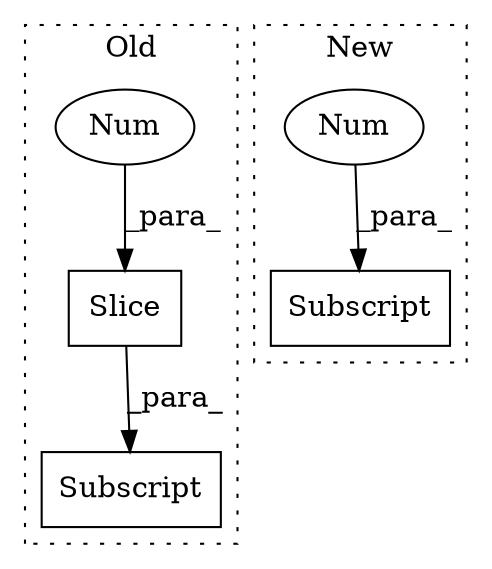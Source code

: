 digraph G {
subgraph cluster0 {
1 [label="Slice" a="80" s="6750" l="4" shape="box"];
3 [label="Num" a="76" s="6751" l="3" shape="ellipse"];
4 [label="Subscript" a="63" s="6743,0" l="12,0" shape="box"];
label = "Old";
style="dotted";
}
subgraph cluster1 {
2 [label="Subscript" a="63" s="6276,0" l="7,0" shape="box"];
5 [label="Num" a="76" s="6280" l="2" shape="ellipse"];
label = "New";
style="dotted";
}
1 -> 4 [label="_para_"];
3 -> 1 [label="_para_"];
5 -> 2 [label="_para_"];
}